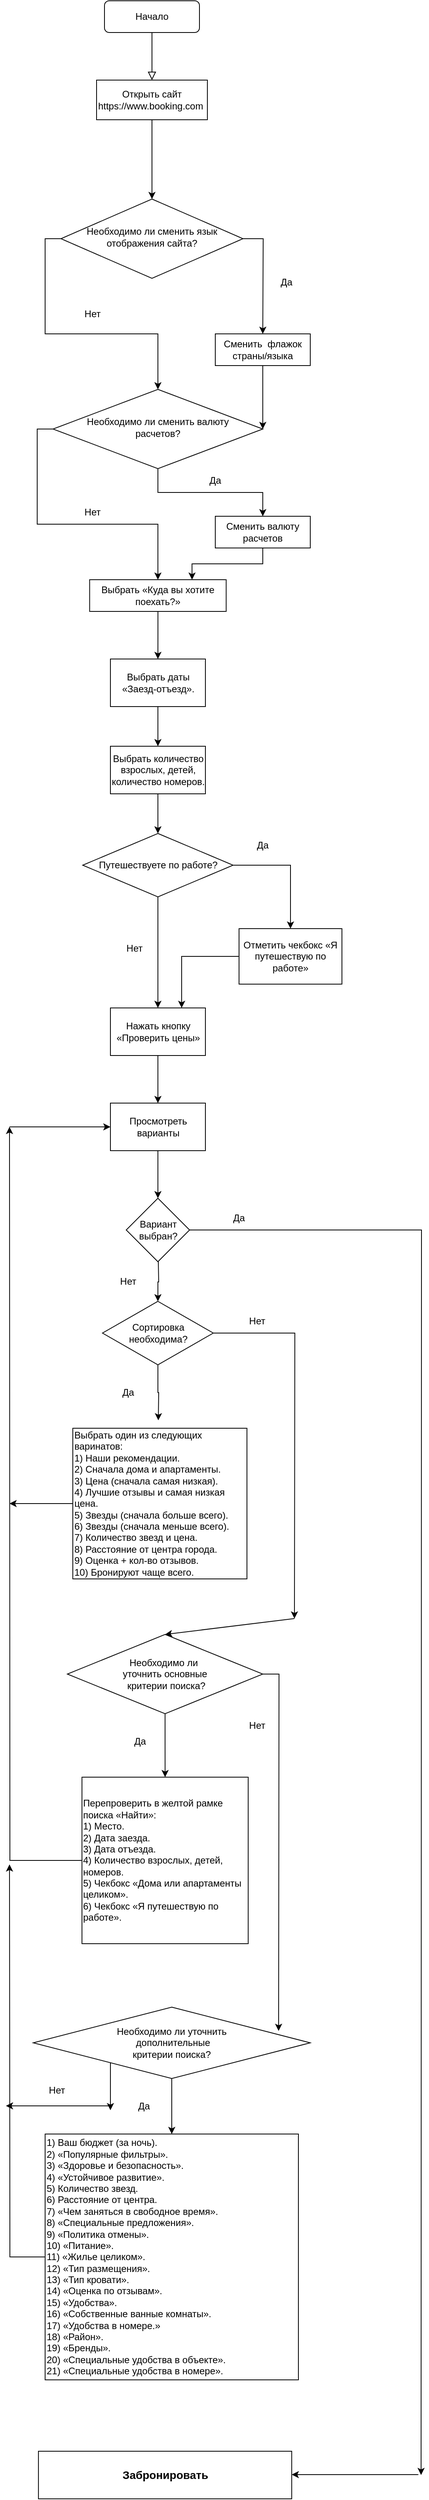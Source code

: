 <mxfile version="16.6.4" type="github">
  <diagram id="C5RBs43oDa-KdzZeNtuy" name="Page-1">
    <mxGraphModel dx="1210" dy="661" grid="1" gridSize="10" guides="1" tooltips="1" connect="1" arrows="1" fold="1" page="1" pageScale="1" pageWidth="827" pageHeight="1169" math="0" shadow="0">
      <root>
        <mxCell id="WIyWlLk6GJQsqaUBKTNV-0" />
        <mxCell id="WIyWlLk6GJQsqaUBKTNV-1" parent="WIyWlLk6GJQsqaUBKTNV-0" />
        <mxCell id="WIyWlLk6GJQsqaUBKTNV-2" value="" style="rounded=0;html=1;jettySize=auto;orthogonalLoop=1;fontSize=11;endArrow=block;endFill=0;endSize=8;strokeWidth=1;shadow=0;labelBackgroundColor=none;edgeStyle=orthogonalEdgeStyle;" parent="WIyWlLk6GJQsqaUBKTNV-1" source="WIyWlLk6GJQsqaUBKTNV-3" edge="1">
          <mxGeometry relative="1" as="geometry">
            <mxPoint x="220" y="110" as="targetPoint" />
          </mxGeometry>
        </mxCell>
        <mxCell id="WIyWlLk6GJQsqaUBKTNV-3" value="Начало" style="rounded=1;whiteSpace=wrap;html=1;fontSize=12;glass=0;strokeWidth=1;shadow=0;" parent="WIyWlLk6GJQsqaUBKTNV-1" vertex="1">
          <mxGeometry x="160" y="10" width="120" height="40" as="geometry" />
        </mxCell>
        <mxCell id="BFL_2XHOUMs97H4_P7Qg-10" style="edgeStyle=orthogonalEdgeStyle;rounded=0;orthogonalLoop=1;jettySize=auto;html=1;" parent="WIyWlLk6GJQsqaUBKTNV-1" source="WIyWlLk6GJQsqaUBKTNV-6" edge="1">
          <mxGeometry relative="1" as="geometry">
            <mxPoint x="360" y="430" as="targetPoint" />
          </mxGeometry>
        </mxCell>
        <mxCell id="BFL_2XHOUMs97H4_P7Qg-12" style="edgeStyle=orthogonalEdgeStyle;rounded=0;orthogonalLoop=1;jettySize=auto;html=1;exitX=0;exitY=0.5;exitDx=0;exitDy=0;entryX=0.5;entryY=0;entryDx=0;entryDy=0;" parent="WIyWlLk6GJQsqaUBKTNV-1" source="WIyWlLk6GJQsqaUBKTNV-6" target="WIyWlLk6GJQsqaUBKTNV-10" edge="1">
          <mxGeometry relative="1" as="geometry">
            <mxPoint x="220" y="490" as="targetPoint" />
          </mxGeometry>
        </mxCell>
        <mxCell id="WIyWlLk6GJQsqaUBKTNV-6" value="Необходимо ли сменить язык отображения сайта?" style="rhombus;whiteSpace=wrap;html=1;shadow=0;fontFamily=Helvetica;fontSize=12;align=center;strokeWidth=1;spacing=6;spacingTop=-4;" parent="WIyWlLk6GJQsqaUBKTNV-1" vertex="1">
          <mxGeometry x="105" y="260" width="230" height="100" as="geometry" />
        </mxCell>
        <mxCell id="BFL_2XHOUMs97H4_P7Qg-19" style="edgeStyle=orthogonalEdgeStyle;rounded=0;orthogonalLoop=1;jettySize=auto;html=1;exitX=0.5;exitY=1;exitDx=0;exitDy=0;entryX=1;entryY=0.5;entryDx=0;entryDy=0;" parent="WIyWlLk6GJQsqaUBKTNV-1" source="WIyWlLk6GJQsqaUBKTNV-7" target="WIyWlLk6GJQsqaUBKTNV-10" edge="1">
          <mxGeometry relative="1" as="geometry">
            <Array as="points">
              <mxPoint x="360" y="500" />
              <mxPoint x="360" y="500" />
            </Array>
          </mxGeometry>
        </mxCell>
        <mxCell id="WIyWlLk6GJQsqaUBKTNV-7" value="Сменить&amp;nbsp; флажок страны/языка" style="whiteSpace=wrap;html=1;fontSize=12;glass=0;strokeWidth=1;shadow=0;" parent="WIyWlLk6GJQsqaUBKTNV-1" vertex="1">
          <mxGeometry x="300" y="430" width="120" height="40" as="geometry" />
        </mxCell>
        <mxCell id="BFL_2XHOUMs97H4_P7Qg-21" style="edgeStyle=orthogonalEdgeStyle;rounded=0;orthogonalLoop=1;jettySize=auto;html=1;entryX=0.5;entryY=0;entryDx=0;entryDy=0;" parent="WIyWlLk6GJQsqaUBKTNV-1" source="WIyWlLk6GJQsqaUBKTNV-10" target="WIyWlLk6GJQsqaUBKTNV-12" edge="1">
          <mxGeometry relative="1" as="geometry" />
        </mxCell>
        <mxCell id="WIyWlLk6GJQsqaUBKTNV-10" value="Необходимо ли сменить валюту &lt;br&gt;расчетов?" style="rhombus;whiteSpace=wrap;html=1;shadow=0;fontFamily=Helvetica;fontSize=12;align=center;strokeWidth=1;spacing=6;spacingTop=-4;" parent="WIyWlLk6GJQsqaUBKTNV-1" vertex="1">
          <mxGeometry x="95" y="500" width="265" height="100" as="geometry" />
        </mxCell>
        <mxCell id="BFL_2XHOUMs97H4_P7Qg-31" value="" style="edgeStyle=orthogonalEdgeStyle;rounded=0;orthogonalLoop=1;jettySize=auto;html=1;" parent="WIyWlLk6GJQsqaUBKTNV-1" source="WIyWlLk6GJQsqaUBKTNV-11" target="BFL_2XHOUMs97H4_P7Qg-28" edge="1">
          <mxGeometry relative="1" as="geometry" />
        </mxCell>
        <mxCell id="WIyWlLk6GJQsqaUBKTNV-11" value="Выбрать «Куда вы хотите поехать?»" style="whiteSpace=wrap;html=1;fontSize=12;glass=0;strokeWidth=1;shadow=0;" parent="WIyWlLk6GJQsqaUBKTNV-1" vertex="1">
          <mxGeometry x="141.25" y="740" width="172.5" height="40" as="geometry" />
        </mxCell>
        <mxCell id="BFL_2XHOUMs97H4_P7Qg-27" style="edgeStyle=orthogonalEdgeStyle;rounded=0;orthogonalLoop=1;jettySize=auto;html=1;exitX=0.5;exitY=1;exitDx=0;exitDy=0;entryX=0.75;entryY=0;entryDx=0;entryDy=0;" parent="WIyWlLk6GJQsqaUBKTNV-1" source="WIyWlLk6GJQsqaUBKTNV-12" target="WIyWlLk6GJQsqaUBKTNV-11" edge="1">
          <mxGeometry relative="1" as="geometry" />
        </mxCell>
        <mxCell id="WIyWlLk6GJQsqaUBKTNV-12" value="Сменить валюту расчетов" style="whiteSpace=wrap;html=1;fontSize=12;glass=0;strokeWidth=1;shadow=0;" parent="WIyWlLk6GJQsqaUBKTNV-1" vertex="1">
          <mxGeometry x="300" y="660" width="120" height="40" as="geometry" />
        </mxCell>
        <mxCell id="BFL_2XHOUMs97H4_P7Qg-2" style="edgeStyle=orthogonalEdgeStyle;rounded=0;orthogonalLoop=1;jettySize=auto;html=1;entryX=0.5;entryY=0;entryDx=0;entryDy=0;" parent="WIyWlLk6GJQsqaUBKTNV-1" source="BFL_2XHOUMs97H4_P7Qg-0" target="WIyWlLk6GJQsqaUBKTNV-6" edge="1">
          <mxGeometry relative="1" as="geometry" />
        </mxCell>
        <mxCell id="BFL_2XHOUMs97H4_P7Qg-0" value="Открыть сайт https://www.booking.com&amp;nbsp;" style="whiteSpace=wrap;html=1;" parent="WIyWlLk6GJQsqaUBKTNV-1" vertex="1">
          <mxGeometry x="150" y="110" width="140" height="50" as="geometry" />
        </mxCell>
        <mxCell id="BFL_2XHOUMs97H4_P7Qg-4" value="Да" style="text;html=1;strokeColor=none;fillColor=none;align=center;verticalAlign=middle;whiteSpace=wrap;rounded=0;" parent="WIyWlLk6GJQsqaUBKTNV-1" vertex="1">
          <mxGeometry x="360" y="350" width="60" height="30" as="geometry" />
        </mxCell>
        <mxCell id="BFL_2XHOUMs97H4_P7Qg-13" value="Нет" style="text;html=1;strokeColor=none;fillColor=none;align=center;verticalAlign=middle;whiteSpace=wrap;rounded=0;" parent="WIyWlLk6GJQsqaUBKTNV-1" vertex="1">
          <mxGeometry x="115" y="390" width="60" height="30" as="geometry" />
        </mxCell>
        <mxCell id="BFL_2XHOUMs97H4_P7Qg-22" value="Да" style="text;html=1;strokeColor=none;fillColor=none;align=center;verticalAlign=middle;whiteSpace=wrap;rounded=0;" parent="WIyWlLk6GJQsqaUBKTNV-1" vertex="1">
          <mxGeometry x="270" y="600" width="60" height="30" as="geometry" />
        </mxCell>
        <mxCell id="BFL_2XHOUMs97H4_P7Qg-24" style="edgeStyle=orthogonalEdgeStyle;rounded=0;orthogonalLoop=1;jettySize=auto;html=1;exitX=0;exitY=0.5;exitDx=0;exitDy=0;entryX=0.5;entryY=0;entryDx=0;entryDy=0;" parent="WIyWlLk6GJQsqaUBKTNV-1" source="WIyWlLk6GJQsqaUBKTNV-10" target="WIyWlLk6GJQsqaUBKTNV-11" edge="1">
          <mxGeometry relative="1" as="geometry">
            <mxPoint x="220" y="670" as="targetPoint" />
          </mxGeometry>
        </mxCell>
        <mxCell id="BFL_2XHOUMs97H4_P7Qg-25" value="Нет" style="text;html=1;strokeColor=none;fillColor=none;align=center;verticalAlign=middle;whiteSpace=wrap;rounded=0;" parent="WIyWlLk6GJQsqaUBKTNV-1" vertex="1">
          <mxGeometry x="115" y="640" width="60" height="30" as="geometry" />
        </mxCell>
        <mxCell id="BFL_2XHOUMs97H4_P7Qg-33" value="" style="edgeStyle=orthogonalEdgeStyle;rounded=0;orthogonalLoop=1;jettySize=auto;html=1;" parent="WIyWlLk6GJQsqaUBKTNV-1" source="BFL_2XHOUMs97H4_P7Qg-28" target="BFL_2XHOUMs97H4_P7Qg-32" edge="1">
          <mxGeometry relative="1" as="geometry" />
        </mxCell>
        <mxCell id="BFL_2XHOUMs97H4_P7Qg-28" value="Выбрать даты «Заезд-отъезд»." style="whiteSpace=wrap;html=1;" parent="WIyWlLk6GJQsqaUBKTNV-1" vertex="1">
          <mxGeometry x="167.5" y="840" width="120" height="60" as="geometry" />
        </mxCell>
        <mxCell id="BFL_2XHOUMs97H4_P7Qg-35" value="" style="edgeStyle=orthogonalEdgeStyle;rounded=0;orthogonalLoop=1;jettySize=auto;html=1;" parent="WIyWlLk6GJQsqaUBKTNV-1" source="BFL_2XHOUMs97H4_P7Qg-32" target="BFL_2XHOUMs97H4_P7Qg-34" edge="1">
          <mxGeometry relative="1" as="geometry" />
        </mxCell>
        <mxCell id="BFL_2XHOUMs97H4_P7Qg-32" value="Выбрать количество взрослых, детей, количество номеров." style="whiteSpace=wrap;html=1;" parent="WIyWlLk6GJQsqaUBKTNV-1" vertex="1">
          <mxGeometry x="167.5" y="950" width="120" height="60" as="geometry" />
        </mxCell>
        <mxCell id="BFL_2XHOUMs97H4_P7Qg-37" style="edgeStyle=orthogonalEdgeStyle;rounded=0;orthogonalLoop=1;jettySize=auto;html=1;entryX=0.5;entryY=0;entryDx=0;entryDy=0;" parent="WIyWlLk6GJQsqaUBKTNV-1" source="BFL_2XHOUMs97H4_P7Qg-34" target="BFL_2XHOUMs97H4_P7Qg-36" edge="1">
          <mxGeometry relative="1" as="geometry">
            <mxPoint x="390" y="1140" as="targetPoint" />
          </mxGeometry>
        </mxCell>
        <mxCell id="BFL_2XHOUMs97H4_P7Qg-40" style="edgeStyle=orthogonalEdgeStyle;rounded=0;orthogonalLoop=1;jettySize=auto;html=1;" parent="WIyWlLk6GJQsqaUBKTNV-1" source="BFL_2XHOUMs97H4_P7Qg-34" target="BFL_2XHOUMs97H4_P7Qg-39" edge="1">
          <mxGeometry relative="1" as="geometry" />
        </mxCell>
        <mxCell id="BFL_2XHOUMs97H4_P7Qg-34" value="Путешествуете по работе?" style="rhombus;whiteSpace=wrap;html=1;" parent="WIyWlLk6GJQsqaUBKTNV-1" vertex="1">
          <mxGeometry x="132.5" y="1060" width="190" height="80" as="geometry" />
        </mxCell>
        <mxCell id="BFL_2XHOUMs97H4_P7Qg-41" style="edgeStyle=orthogonalEdgeStyle;rounded=0;orthogonalLoop=1;jettySize=auto;html=1;entryX=0.75;entryY=0;entryDx=0;entryDy=0;" parent="WIyWlLk6GJQsqaUBKTNV-1" source="BFL_2XHOUMs97H4_P7Qg-36" target="BFL_2XHOUMs97H4_P7Qg-39" edge="1">
          <mxGeometry relative="1" as="geometry" />
        </mxCell>
        <mxCell id="BFL_2XHOUMs97H4_P7Qg-36" value="Отметить чекбокс «Я путешествую по работе»" style="whiteSpace=wrap;html=1;" parent="WIyWlLk6GJQsqaUBKTNV-1" vertex="1">
          <mxGeometry x="330" y="1180" width="130" height="70" as="geometry" />
        </mxCell>
        <mxCell id="BFL_2XHOUMs97H4_P7Qg-38" value="Да" style="text;html=1;strokeColor=none;fillColor=none;align=center;verticalAlign=middle;whiteSpace=wrap;rounded=0;" parent="WIyWlLk6GJQsqaUBKTNV-1" vertex="1">
          <mxGeometry x="330" y="1060" width="60" height="30" as="geometry" />
        </mxCell>
        <mxCell id="CBsSBNwXO_VxB48tIqk5-2" value="" style="edgeStyle=orthogonalEdgeStyle;rounded=0;orthogonalLoop=1;jettySize=auto;html=1;" edge="1" parent="WIyWlLk6GJQsqaUBKTNV-1" source="BFL_2XHOUMs97H4_P7Qg-39" target="CBsSBNwXO_VxB48tIqk5-1">
          <mxGeometry relative="1" as="geometry" />
        </mxCell>
        <mxCell id="BFL_2XHOUMs97H4_P7Qg-39" value="Нажать кнопку «Проверить цены»" style="whiteSpace=wrap;html=1;" parent="WIyWlLk6GJQsqaUBKTNV-1" vertex="1">
          <mxGeometry x="167.5" y="1280" width="120" height="60" as="geometry" />
        </mxCell>
        <mxCell id="BFL_2XHOUMs97H4_P7Qg-42" value="Нет" style="text;html=1;strokeColor=none;fillColor=none;align=center;verticalAlign=middle;whiteSpace=wrap;rounded=0;" parent="WIyWlLk6GJQsqaUBKTNV-1" vertex="1">
          <mxGeometry x="167.5" y="1190" width="60" height="30" as="geometry" />
        </mxCell>
        <mxCell id="CBsSBNwXO_VxB48tIqk5-11" style="edgeStyle=orthogonalEdgeStyle;rounded=0;orthogonalLoop=1;jettySize=auto;html=1;" edge="1" parent="WIyWlLk6GJQsqaUBKTNV-1" source="CBsSBNwXO_VxB48tIqk5-1" target="CBsSBNwXO_VxB48tIqk5-3">
          <mxGeometry relative="1" as="geometry" />
        </mxCell>
        <mxCell id="CBsSBNwXO_VxB48tIqk5-1" value="Просмотреть варианты" style="rounded=0;whiteSpace=wrap;html=1;" vertex="1" parent="WIyWlLk6GJQsqaUBKTNV-1">
          <mxGeometry x="167.5" y="1400" width="120" height="60" as="geometry" />
        </mxCell>
        <mxCell id="CBsSBNwXO_VxB48tIqk5-4" style="edgeStyle=orthogonalEdgeStyle;rounded=0;orthogonalLoop=1;jettySize=auto;html=1;" edge="1" parent="WIyWlLk6GJQsqaUBKTNV-1" source="CBsSBNwXO_VxB48tIqk5-3">
          <mxGeometry relative="1" as="geometry">
            <mxPoint x="560" y="3130" as="targetPoint" />
          </mxGeometry>
        </mxCell>
        <mxCell id="CBsSBNwXO_VxB48tIqk5-22" value="" style="edgeStyle=orthogonalEdgeStyle;rounded=0;orthogonalLoop=1;jettySize=auto;html=1;" edge="1" parent="WIyWlLk6GJQsqaUBKTNV-1" target="CBsSBNwXO_VxB48tIqk5-12">
          <mxGeometry relative="1" as="geometry">
            <mxPoint x="228" y="1600" as="sourcePoint" />
          </mxGeometry>
        </mxCell>
        <mxCell id="CBsSBNwXO_VxB48tIqk5-3" value="Вариант выбран?" style="rhombus;whiteSpace=wrap;html=1;" vertex="1" parent="WIyWlLk6GJQsqaUBKTNV-1">
          <mxGeometry x="187.5" y="1520" width="80" height="80" as="geometry" />
        </mxCell>
        <mxCell id="CBsSBNwXO_VxB48tIqk5-6" value="Да" style="text;html=1;strokeColor=none;fillColor=none;align=center;verticalAlign=middle;whiteSpace=wrap;rounded=0;" vertex="1" parent="WIyWlLk6GJQsqaUBKTNV-1">
          <mxGeometry x="300" y="1530" width="60" height="30" as="geometry" />
        </mxCell>
        <mxCell id="CBsSBNwXO_VxB48tIqk5-14" value="Нет" style="text;html=1;strokeColor=none;fillColor=none;align=center;verticalAlign=middle;whiteSpace=wrap;rounded=0;" vertex="1" parent="WIyWlLk6GJQsqaUBKTNV-1">
          <mxGeometry x="160" y="1610" width="60" height="30" as="geometry" />
        </mxCell>
        <mxCell id="CBsSBNwXO_VxB48tIqk5-43" style="edgeStyle=orthogonalEdgeStyle;rounded=0;orthogonalLoop=1;jettySize=auto;html=1;" edge="1" parent="WIyWlLk6GJQsqaUBKTNV-1" source="CBsSBNwXO_VxB48tIqk5-17">
          <mxGeometry relative="1" as="geometry">
            <mxPoint x="40" y="1905" as="targetPoint" />
          </mxGeometry>
        </mxCell>
        <mxCell id="CBsSBNwXO_VxB48tIqk5-17" value="Выбрать один из следующих варинатов:&lt;br&gt;&lt;div&gt;1)&lt;span&gt;	&lt;/span&gt;Наши рекомендации.&lt;/div&gt;&lt;div&gt;2)&lt;span&gt;	&lt;/span&gt;Сначала дома и апартаменты.&lt;/div&gt;&lt;div&gt;3)&lt;span&gt;	&lt;/span&gt;Цена (сначала самая низкая).&lt;/div&gt;&lt;div&gt;4)&lt;span&gt;	&lt;/span&gt;Лучшие отзывы и самая низкая цена.&lt;/div&gt;&lt;div&gt;5)&lt;span&gt;	&lt;/span&gt;Звезды (сначала больше всего).&lt;/div&gt;&lt;div&gt;6)&lt;span&gt;	&lt;/span&gt;Звезды (сначала меньше всего).&lt;/div&gt;&lt;div&gt;7)&lt;span&gt;	&lt;/span&gt;Количество звезд и цена.&lt;/div&gt;&lt;div&gt;8)&lt;span&gt;	&lt;/span&gt;Расстояние от центра города.&lt;/div&gt;&lt;div&gt;9)&lt;span&gt;	&lt;/span&gt;Оценка + кол-во отзывов.&lt;/div&gt;&lt;div&gt;10)&lt;span&gt;	&lt;/span&gt;Бронируют чаще всего.&lt;/div&gt;" style="rounded=0;whiteSpace=wrap;html=1;align=left;" vertex="1" parent="WIyWlLk6GJQsqaUBKTNV-1">
          <mxGeometry x="120" y="1810" width="220" height="190" as="geometry" />
        </mxCell>
        <mxCell id="CBsSBNwXO_VxB48tIqk5-19" value="Да" style="text;html=1;strokeColor=none;fillColor=none;align=center;verticalAlign=middle;whiteSpace=wrap;rounded=0;" vertex="1" parent="WIyWlLk6GJQsqaUBKTNV-1">
          <mxGeometry x="160" y="1750" width="60" height="30" as="geometry" />
        </mxCell>
        <mxCell id="CBsSBNwXO_VxB48tIqk5-25" value="" style="endArrow=classic;html=1;rounded=0;startArrow=none;" edge="1" parent="WIyWlLk6GJQsqaUBKTNV-1" source="CBsSBNwXO_VxB48tIqk5-12">
          <mxGeometry width="50" height="50" relative="1" as="geometry">
            <mxPoint x="210" y="1720" as="sourcePoint" />
            <mxPoint x="260" y="1670" as="targetPoint" />
          </mxGeometry>
        </mxCell>
        <mxCell id="CBsSBNwXO_VxB48tIqk5-30" style="edgeStyle=orthogonalEdgeStyle;rounded=0;orthogonalLoop=1;jettySize=auto;html=1;" edge="1" parent="WIyWlLk6GJQsqaUBKTNV-1" source="CBsSBNwXO_VxB48tIqk5-12">
          <mxGeometry relative="1" as="geometry">
            <mxPoint x="400" y="2050" as="targetPoint" />
          </mxGeometry>
        </mxCell>
        <mxCell id="CBsSBNwXO_VxB48tIqk5-32" style="edgeStyle=orthogonalEdgeStyle;rounded=0;orthogonalLoop=1;jettySize=auto;html=1;" edge="1" parent="WIyWlLk6GJQsqaUBKTNV-1" source="CBsSBNwXO_VxB48tIqk5-12">
          <mxGeometry relative="1" as="geometry">
            <mxPoint x="228" y="1800" as="targetPoint" />
          </mxGeometry>
        </mxCell>
        <mxCell id="CBsSBNwXO_VxB48tIqk5-12" value="Сортировка необходима?" style="rhombus;whiteSpace=wrap;html=1;" vertex="1" parent="WIyWlLk6GJQsqaUBKTNV-1">
          <mxGeometry x="157.5" y="1650" width="140" height="80" as="geometry" />
        </mxCell>
        <mxCell id="CBsSBNwXO_VxB48tIqk5-26" value="" style="endArrow=none;html=1;rounded=0;" edge="1" parent="WIyWlLk6GJQsqaUBKTNV-1" target="CBsSBNwXO_VxB48tIqk5-12">
          <mxGeometry width="50" height="50" relative="1" as="geometry">
            <mxPoint x="210" y="1720" as="sourcePoint" />
            <mxPoint x="260" y="1670" as="targetPoint" />
          </mxGeometry>
        </mxCell>
        <mxCell id="CBsSBNwXO_VxB48tIqk5-27" value="" style="endArrow=classic;html=1;rounded=0;" edge="1" parent="WIyWlLk6GJQsqaUBKTNV-1" target="CBsSBNwXO_VxB48tIqk5-12">
          <mxGeometry width="50" height="50" relative="1" as="geometry">
            <mxPoint x="210" y="1720" as="sourcePoint" />
            <mxPoint x="260" y="1670" as="targetPoint" />
          </mxGeometry>
        </mxCell>
        <mxCell id="CBsSBNwXO_VxB48tIqk5-28" value="" style="endArrow=classic;html=1;rounded=0;" edge="1" parent="WIyWlLk6GJQsqaUBKTNV-1">
          <mxGeometry width="50" height="50" relative="1" as="geometry">
            <mxPoint x="40" y="1430" as="sourcePoint" />
            <mxPoint x="167.5" y="1430" as="targetPoint" />
          </mxGeometry>
        </mxCell>
        <mxCell id="CBsSBNwXO_VxB48tIqk5-31" value="Нет" style="text;html=1;strokeColor=none;fillColor=none;align=center;verticalAlign=middle;whiteSpace=wrap;rounded=0;" vertex="1" parent="WIyWlLk6GJQsqaUBKTNV-1">
          <mxGeometry x="322.5" y="1660" width="60" height="30" as="geometry" />
        </mxCell>
        <mxCell id="CBsSBNwXO_VxB48tIqk5-38" value="" style="edgeStyle=orthogonalEdgeStyle;rounded=0;orthogonalLoop=1;jettySize=auto;html=1;" edge="1" parent="WIyWlLk6GJQsqaUBKTNV-1" source="CBsSBNwXO_VxB48tIqk5-33" target="CBsSBNwXO_VxB48tIqk5-37">
          <mxGeometry relative="1" as="geometry" />
        </mxCell>
        <mxCell id="CBsSBNwXO_VxB48tIqk5-45" style="edgeStyle=orthogonalEdgeStyle;rounded=0;orthogonalLoop=1;jettySize=auto;html=1;" edge="1" parent="WIyWlLk6GJQsqaUBKTNV-1" source="CBsSBNwXO_VxB48tIqk5-33">
          <mxGeometry relative="1" as="geometry">
            <mxPoint x="380" y="2570" as="targetPoint" />
          </mxGeometry>
        </mxCell>
        <mxCell id="CBsSBNwXO_VxB48tIqk5-33" value="Необходимо ли&amp;nbsp;&lt;br&gt;уточнить основные&lt;br&gt;&amp;nbsp;критерии поиска?" style="rhombus;whiteSpace=wrap;html=1;" vertex="1" parent="WIyWlLk6GJQsqaUBKTNV-1">
          <mxGeometry x="113.13" y="2070" width="246.87" height="100" as="geometry" />
        </mxCell>
        <mxCell id="CBsSBNwXO_VxB48tIqk5-36" value="" style="endArrow=classic;html=1;rounded=0;entryX=0.5;entryY=0;entryDx=0;entryDy=0;" edge="1" parent="WIyWlLk6GJQsqaUBKTNV-1" target="CBsSBNwXO_VxB48tIqk5-33">
          <mxGeometry width="50" height="50" relative="1" as="geometry">
            <mxPoint x="400" y="2050" as="sourcePoint" />
            <mxPoint x="100" y="2040" as="targetPoint" />
          </mxGeometry>
        </mxCell>
        <mxCell id="CBsSBNwXO_VxB48tIqk5-40" style="edgeStyle=orthogonalEdgeStyle;rounded=0;orthogonalLoop=1;jettySize=auto;html=1;" edge="1" parent="WIyWlLk6GJQsqaUBKTNV-1" source="CBsSBNwXO_VxB48tIqk5-37">
          <mxGeometry relative="1" as="geometry">
            <mxPoint x="40" y="1430" as="targetPoint" />
          </mxGeometry>
        </mxCell>
        <mxCell id="CBsSBNwXO_VxB48tIqk5-37" value="&lt;div style=&quot;text-align: left&quot;&gt;Перепроверить в желтой рамке поиска «Найти»:&lt;/div&gt;&lt;div style=&quot;text-align: left&quot;&gt;1)&lt;span&gt;	&lt;/span&gt;Место.&lt;/div&gt;&lt;div style=&quot;text-align: left&quot;&gt;2)&lt;span&gt;	&lt;/span&gt;Дата заезда.&lt;/div&gt;&lt;div style=&quot;text-align: left&quot;&gt;3)&lt;span&gt;	&lt;/span&gt;Дата отъезда.&lt;/div&gt;&lt;div style=&quot;text-align: left&quot;&gt;4)&lt;span&gt;	&lt;/span&gt;Количество взрослых, детей, номеров.&lt;/div&gt;&lt;div style=&quot;text-align: left&quot;&gt;5) Чекбокс «Дома или апартаменты целиком».&lt;br&gt;&lt;/div&gt;&lt;div style=&quot;text-align: left&quot;&gt;6) Чекбокс «Я путешествую по работе».&lt;br&gt;&lt;/div&gt;" style="whiteSpace=wrap;html=1;aspect=fixed;" vertex="1" parent="WIyWlLk6GJQsqaUBKTNV-1">
          <mxGeometry x="131.57" y="2250" width="210" height="210" as="geometry" />
        </mxCell>
        <mxCell id="CBsSBNwXO_VxB48tIqk5-39" value="Да" style="text;html=1;strokeColor=none;fillColor=none;align=center;verticalAlign=middle;whiteSpace=wrap;rounded=0;" vertex="1" parent="WIyWlLk6GJQsqaUBKTNV-1">
          <mxGeometry x="175" y="2190" width="60" height="30" as="geometry" />
        </mxCell>
        <mxCell id="CBsSBNwXO_VxB48tIqk5-49" value="" style="edgeStyle=orthogonalEdgeStyle;rounded=0;orthogonalLoop=1;jettySize=auto;html=1;" edge="1" parent="WIyWlLk6GJQsqaUBKTNV-1" source="CBsSBNwXO_VxB48tIqk5-44" target="CBsSBNwXO_VxB48tIqk5-47">
          <mxGeometry relative="1" as="geometry" />
        </mxCell>
        <mxCell id="CBsSBNwXO_VxB48tIqk5-44" value="Необходимо ли уточнить&lt;br&gt;&amp;nbsp;дополнительные &lt;br&gt;критерии поиска?" style="rhombus;whiteSpace=wrap;html=1;" vertex="1" parent="WIyWlLk6GJQsqaUBKTNV-1">
          <mxGeometry x="70" y="2540" width="350" height="90" as="geometry" />
        </mxCell>
        <mxCell id="CBsSBNwXO_VxB48tIqk5-46" value="Нет" style="text;html=1;strokeColor=none;fillColor=none;align=center;verticalAlign=middle;whiteSpace=wrap;rounded=0;" vertex="1" parent="WIyWlLk6GJQsqaUBKTNV-1">
          <mxGeometry x="322.5" y="2170" width="60" height="30" as="geometry" />
        </mxCell>
        <mxCell id="CBsSBNwXO_VxB48tIqk5-53" style="edgeStyle=orthogonalEdgeStyle;rounded=0;orthogonalLoop=1;jettySize=auto;html=1;" edge="1" parent="WIyWlLk6GJQsqaUBKTNV-1" source="CBsSBNwXO_VxB48tIqk5-47">
          <mxGeometry relative="1" as="geometry">
            <mxPoint x="40" y="2360" as="targetPoint" />
          </mxGeometry>
        </mxCell>
        <mxCell id="CBsSBNwXO_VxB48tIqk5-47" value="&lt;div&gt;1)&lt;span&gt;	&lt;/span&gt;Ваш бюджет (за ночь).&lt;/div&gt;&lt;div&gt;2)&lt;span&gt;	&lt;/span&gt;«Популярные фильтры».&lt;/div&gt;&lt;div&gt;3)&lt;span&gt;	&lt;/span&gt;«Здоровье и безопасность».&lt;/div&gt;&lt;div&gt;4)&lt;span&gt;	&lt;/span&gt;«Устойчивое развитие».&lt;/div&gt;&lt;div&gt;5)&lt;span&gt;	&lt;/span&gt;Количество звезд.&lt;/div&gt;&lt;div&gt;6)&lt;span&gt;	&lt;/span&gt;Расстояние от центра.&lt;/div&gt;&lt;div&gt;7)&lt;span&gt;	&lt;/span&gt;«Чем заняться в свободное время».&lt;/div&gt;&lt;div&gt;8)&lt;span&gt;	&lt;/span&gt;«Специальные предложения».&lt;/div&gt;&lt;div&gt;9)&lt;span&gt;	&lt;/span&gt;«Политика отмены».&lt;/div&gt;&lt;div&gt;10)&lt;span&gt;	&lt;/span&gt;«Питание».&lt;/div&gt;&lt;div&gt;11)&lt;span&gt;	&lt;/span&gt;«Жилье целиком».&lt;/div&gt;&lt;div&gt;12)&lt;span&gt;	&lt;/span&gt;«Тип размещения».&lt;/div&gt;&lt;div&gt;13)&lt;span&gt;	&lt;/span&gt;«Тип кровати».&lt;/div&gt;&lt;div&gt;14)&lt;span&gt;	&lt;/span&gt;«Оценка по отзывам».&lt;/div&gt;&lt;div&gt;15)&lt;span&gt;	&lt;/span&gt;«Удобства».&lt;/div&gt;&lt;div&gt;16)&lt;span&gt;	&lt;/span&gt;«Собственные ванные комнаты».&lt;/div&gt;&lt;div&gt;17)&lt;span&gt;	&lt;/span&gt;«Удобства в номере.»&lt;/div&gt;&lt;div&gt;18)&lt;span&gt;	&lt;/span&gt;«Район».&lt;/div&gt;&lt;div&gt;19)&lt;span&gt;	&lt;/span&gt;«Бренды».&lt;/div&gt;&lt;div&gt;20)&lt;span&gt;	&lt;/span&gt;«Специальные удобства в объекте».&lt;/div&gt;&lt;div&gt;21)&lt;span&gt;	&lt;/span&gt;«Специальные удобства в номере».&lt;/div&gt;" style="rounded=0;whiteSpace=wrap;html=1;align=left;" vertex="1" parent="WIyWlLk6GJQsqaUBKTNV-1">
          <mxGeometry x="85" y="2700" width="320" height="310" as="geometry" />
        </mxCell>
        <mxCell id="CBsSBNwXO_VxB48tIqk5-50" value="Да" style="text;html=1;strokeColor=none;fillColor=none;align=center;verticalAlign=middle;whiteSpace=wrap;rounded=0;" vertex="1" parent="WIyWlLk6GJQsqaUBKTNV-1">
          <mxGeometry x="180" y="2650" width="60" height="30" as="geometry" />
        </mxCell>
        <mxCell id="CBsSBNwXO_VxB48tIqk5-55" value="Нет" style="text;html=1;strokeColor=none;fillColor=none;align=center;verticalAlign=middle;whiteSpace=wrap;rounded=0;" vertex="1" parent="WIyWlLk6GJQsqaUBKTNV-1">
          <mxGeometry x="70" y="2630" width="60" height="30" as="geometry" />
        </mxCell>
        <mxCell id="CBsSBNwXO_VxB48tIqk5-57" value="&lt;b&gt;&lt;font style=&quot;font-size: 14px&quot;&gt;Забронировать&lt;/font&gt;&lt;/b&gt;" style="rounded=0;whiteSpace=wrap;html=1;" vertex="1" parent="WIyWlLk6GJQsqaUBKTNV-1">
          <mxGeometry x="76.57" y="3100" width="320" height="60" as="geometry" />
        </mxCell>
        <mxCell id="CBsSBNwXO_VxB48tIqk5-58" value="" style="endArrow=classic;html=1;rounded=0;fontSize=14;" edge="1" parent="WIyWlLk6GJQsqaUBKTNV-1">
          <mxGeometry width="50" height="50" relative="1" as="geometry">
            <mxPoint x="556.57" y="3129.5" as="sourcePoint" />
            <mxPoint x="396.57" y="3129.5" as="targetPoint" />
          </mxGeometry>
        </mxCell>
        <mxCell id="CBsSBNwXO_VxB48tIqk5-59" value="" style="endArrow=classic;html=1;rounded=0;fontSize=14;" edge="1" parent="WIyWlLk6GJQsqaUBKTNV-1">
          <mxGeometry width="50" height="50" relative="1" as="geometry">
            <mxPoint x="167.5" y="2664.5" as="sourcePoint" />
            <mxPoint x="35.5" y="2664.5" as="targetPoint" />
          </mxGeometry>
        </mxCell>
        <mxCell id="CBsSBNwXO_VxB48tIqk5-62" value="" style="endArrow=classic;html=1;rounded=0;fontSize=14;" edge="1" parent="WIyWlLk6GJQsqaUBKTNV-1">
          <mxGeometry width="50" height="50" relative="1" as="geometry">
            <mxPoint x="167.5" y="2610" as="sourcePoint" />
            <mxPoint x="167.5" y="2670" as="targetPoint" />
          </mxGeometry>
        </mxCell>
      </root>
    </mxGraphModel>
  </diagram>
</mxfile>
